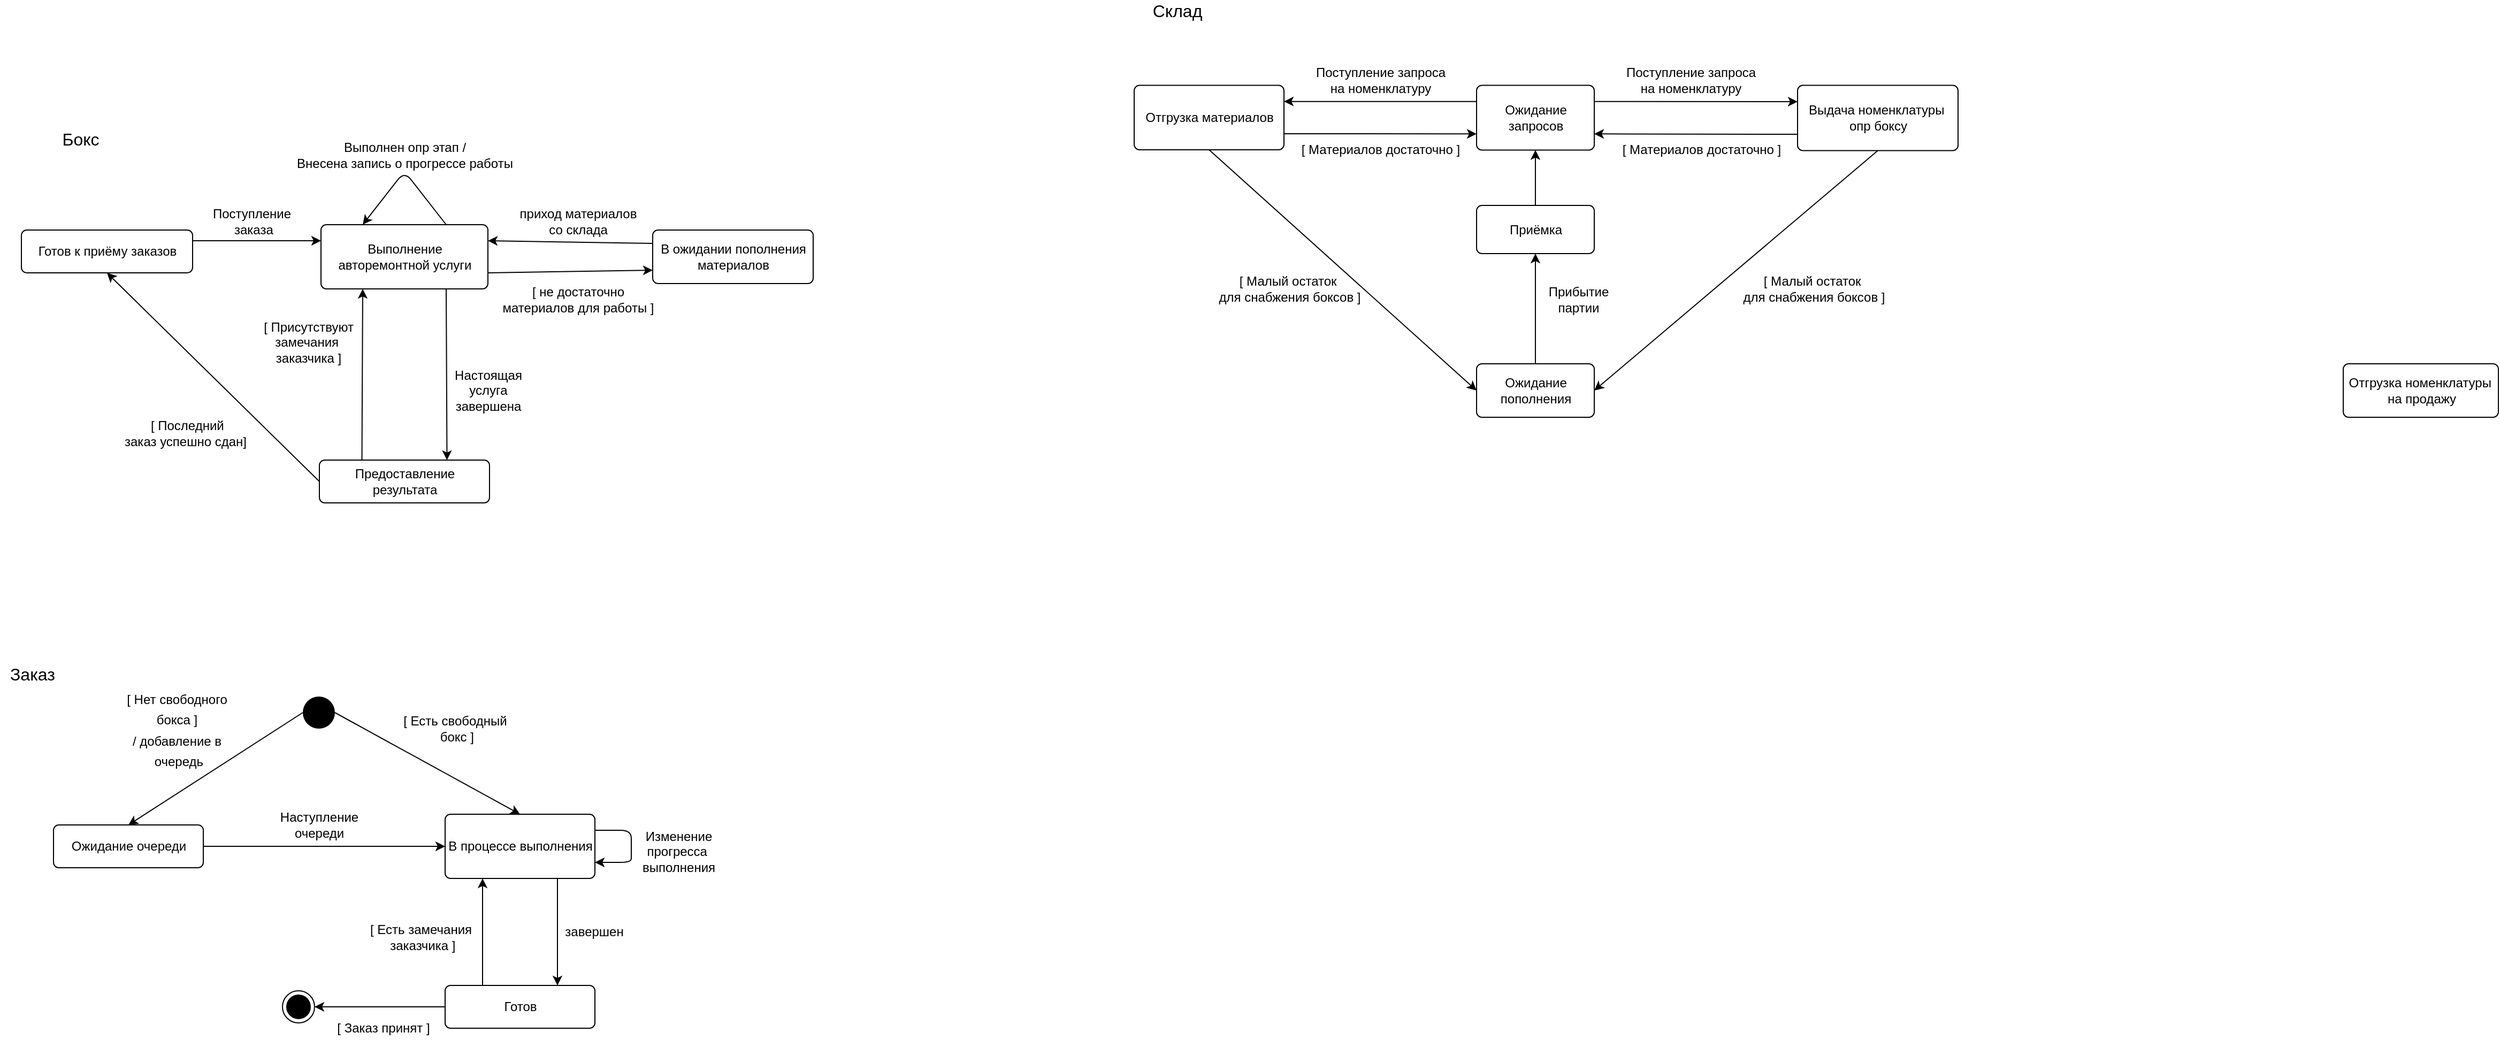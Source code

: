 <mxfile version="13.9.9" type="device"><diagram id="fXif7marQCDfZPh49PI1" name="Страница 1"><mxGraphModel dx="868" dy="910" grid="1" gridSize="10" guides="1" tooltips="1" connect="1" arrows="1" fold="1" page="0" pageScale="1" pageWidth="827" pageHeight="1169" math="0" shadow="0"><root><mxCell id="0"/><mxCell id="1" parent="0"/><mxCell id="mcLNqlT3ILKfCt37ZfLR-2" value="Выполнение &lt;br&gt;авторемонтной услуги" style="html=1;align=center;verticalAlign=middle;rounded=1;absoluteArcSize=1;arcSize=10;dashed=0;" parent="1" vertex="1"><mxGeometry x="330" y="130" width="156" height="60" as="geometry"/></mxCell><mxCell id="mcLNqlT3ILKfCt37ZfLR-3" value="Готов к приёму заказов" style="html=1;align=center;verticalAlign=middle;rounded=1;absoluteArcSize=1;arcSize=10;dashed=0;" parent="1" vertex="1"><mxGeometry x="50" y="135" width="160" height="40" as="geometry"/></mxCell><mxCell id="mcLNqlT3ILKfCt37ZfLR-4" value="В ожидании пополнения&lt;br&gt;материалов" style="html=1;align=center;verticalAlign=middle;rounded=1;absoluteArcSize=1;arcSize=10;dashed=0;" parent="1" vertex="1"><mxGeometry x="640" y="135" width="150" height="50" as="geometry"/></mxCell><mxCell id="mcLNqlT3ILKfCt37ZfLR-7" value="" style="endArrow=classic;html=1;entryX=0;entryY=0.75;entryDx=0;entryDy=0;exitX=1;exitY=0.75;exitDx=0;exitDy=0;" parent="1" source="mcLNqlT3ILKfCt37ZfLR-2" target="mcLNqlT3ILKfCt37ZfLR-4" edge="1"><mxGeometry width="50" height="50" relative="1" as="geometry"><mxPoint x="210" y="370" as="sourcePoint"/><mxPoint x="260" y="320" as="targetPoint"/></mxGeometry></mxCell><mxCell id="mcLNqlT3ILKfCt37ZfLR-8" value="" style="endArrow=classic;html=1;entryX=1;entryY=0.25;entryDx=0;entryDy=0;exitX=0;exitY=0.25;exitDx=0;exitDy=0;" parent="1" source="mcLNqlT3ILKfCt37ZfLR-4" target="mcLNqlT3ILKfCt37ZfLR-2" edge="1"><mxGeometry width="50" height="50" relative="1" as="geometry"><mxPoint x="170" y="470" as="sourcePoint"/><mxPoint x="220" y="420" as="targetPoint"/></mxGeometry></mxCell><mxCell id="mcLNqlT3ILKfCt37ZfLR-9" value="" style="endArrow=classic;html=1;entryX=0;entryY=0.25;entryDx=0;entryDy=0;exitX=1;exitY=0.25;exitDx=0;exitDy=0;" parent="1" source="mcLNqlT3ILKfCt37ZfLR-3" target="mcLNqlT3ILKfCt37ZfLR-2" edge="1"><mxGeometry width="50" height="50" relative="1" as="geometry"><mxPoint x="200" y="300" as="sourcePoint"/><mxPoint x="250" y="250" as="targetPoint"/></mxGeometry></mxCell><mxCell id="mcLNqlT3ILKfCt37ZfLR-10" value="" style="endArrow=classic;html=1;entryX=0.75;entryY=0;entryDx=0;entryDy=0;exitX=0.75;exitY=1;exitDx=0;exitDy=0;" parent="1" source="mcLNqlT3ILKfCt37ZfLR-2" target="dSHIVUAVFMnjd4wewk7s-4" edge="1"><mxGeometry width="50" height="50" relative="1" as="geometry"><mxPoint x="110" y="360" as="sourcePoint"/><mxPoint x="160" y="310" as="targetPoint"/></mxGeometry></mxCell><mxCell id="mcLNqlT3ILKfCt37ZfLR-11" value="Поступление&lt;br&gt;&amp;nbsp;заказа" style="text;html=1;align=center;verticalAlign=middle;resizable=0;points=[];autosize=1;" parent="1" vertex="1"><mxGeometry x="220" y="112" width="90" height="30" as="geometry"/></mxCell><mxCell id="mcLNqlT3ILKfCt37ZfLR-12" value="Настоящая &lt;br&gt;услуга &lt;br&gt;завершена" style="text;html=1;align=center;verticalAlign=middle;resizable=0;points=[];autosize=1;rotation=0;" parent="1" vertex="1"><mxGeometry x="446" y="260" width="80" height="50" as="geometry"/></mxCell><mxCell id="mcLNqlT3ILKfCt37ZfLR-13" value="[ не достаточно &lt;br&gt;материалов для работы ]" style="text;html=1;align=center;verticalAlign=middle;resizable=0;points=[];autosize=1;" parent="1" vertex="1"><mxGeometry x="490" y="185" width="160" height="30" as="geometry"/></mxCell><mxCell id="mcLNqlT3ILKfCt37ZfLR-14" value="приход материалов&lt;br&gt;со склада" style="text;html=1;align=center;verticalAlign=middle;resizable=0;points=[];autosize=1;" parent="1" vertex="1"><mxGeometry x="510" y="112" width="120" height="30" as="geometry"/></mxCell><mxCell id="dSHIVUAVFMnjd4wewk7s-4" value="Предоставление &lt;br&gt;результата" style="html=1;align=center;verticalAlign=middle;rounded=1;absoluteArcSize=1;arcSize=10;dashed=0;" parent="1" vertex="1"><mxGeometry x="328.5" y="350" width="159" height="40" as="geometry"/></mxCell><mxCell id="dSHIVUAVFMnjd4wewk7s-7" value="" style="endArrow=classic;html=1;entryX=0.5;entryY=1;entryDx=0;entryDy=0;exitX=0;exitY=0.5;exitDx=0;exitDy=0;" parent="1" source="dSHIVUAVFMnjd4wewk7s-4" target="mcLNqlT3ILKfCt37ZfLR-3" edge="1"><mxGeometry width="50" height="50" relative="1" as="geometry"><mxPoint x="220" y="380" as="sourcePoint"/><mxPoint x="270" y="330" as="targetPoint"/></mxGeometry></mxCell><mxCell id="dSHIVUAVFMnjd4wewk7s-8" value="" style="endArrow=classic;html=1;entryX=0.25;entryY=1;entryDx=0;entryDy=0;exitX=0.25;exitY=0;exitDx=0;exitDy=0;" parent="1" source="dSHIVUAVFMnjd4wewk7s-4" target="mcLNqlT3ILKfCt37ZfLR-2" edge="1"><mxGeometry width="50" height="50" relative="1" as="geometry"><mxPoint x="370" y="350" as="sourcePoint"/><mxPoint x="420" y="300" as="targetPoint"/></mxGeometry></mxCell><mxCell id="dSHIVUAVFMnjd4wewk7s-9" value="[ Присутствуют&lt;br&gt;замечания&amp;nbsp;&lt;br&gt;заказчика ]" style="text;html=1;align=center;verticalAlign=middle;resizable=0;points=[];autosize=1;" parent="1" vertex="1"><mxGeometry x="268" y="215" width="100" height="50" as="geometry"/></mxCell><mxCell id="dSHIVUAVFMnjd4wewk7s-10" value="&amp;nbsp;[ Последний &lt;br&gt;заказ успешно сдан]" style="text;html=1;align=center;verticalAlign=middle;resizable=0;points=[];autosize=1;" parent="1" vertex="1"><mxGeometry x="138" y="310" width="130" height="30" as="geometry"/></mxCell><mxCell id="dSHIVUAVFMnjd4wewk7s-11" value="" style="endArrow=classic;html=1;entryX=0.25;entryY=0;entryDx=0;entryDy=0;exitX=0.75;exitY=0;exitDx=0;exitDy=0;" parent="1" source="mcLNqlT3ILKfCt37ZfLR-2" target="mcLNqlT3ILKfCt37ZfLR-2" edge="1"><mxGeometry width="50" height="50" relative="1" as="geometry"><mxPoint x="490" y="90" as="sourcePoint"/><mxPoint x="560" y="60" as="targetPoint"/><Array as="points"><mxPoint x="408" y="80"/></Array></mxGeometry></mxCell><mxCell id="dSHIVUAVFMnjd4wewk7s-12" value="Выполнен опр этап /&lt;br&gt;Внесена запись о прогрессе работы" style="text;html=1;align=center;verticalAlign=middle;resizable=0;points=[];autosize=1;" parent="1" vertex="1"><mxGeometry x="298" y="50" width="220" height="30" as="geometry"/></mxCell><mxCell id="natPY3xzSH6agE_IxAX5-1" value="Ожидание очереди" style="html=1;align=center;verticalAlign=middle;rounded=1;absoluteArcSize=1;arcSize=10;dashed=0;" parent="1" vertex="1"><mxGeometry x="80" y="691" width="140" height="40" as="geometry"/></mxCell><mxCell id="natPY3xzSH6agE_IxAX5-2" value="В процессе выполнения" style="html=1;align=center;verticalAlign=middle;rounded=1;absoluteArcSize=1;arcSize=10;dashed=0;" parent="1" vertex="1"><mxGeometry x="446" y="681" width="140" height="60" as="geometry"/></mxCell><mxCell id="natPY3xzSH6agE_IxAX5-3" value="Бокс" style="text;html=1;align=center;verticalAlign=middle;resizable=0;points=[];autosize=1;fontSize=16;" parent="1" vertex="1"><mxGeometry x="80" y="40" width="50" height="20" as="geometry"/></mxCell><mxCell id="natPY3xzSH6agE_IxAX5-4" value="" style="ellipse;fillColor=#000000;strokeColor=none;fontSize=16;" parent="1" vertex="1"><mxGeometry x="313" y="571" width="30" height="30" as="geometry"/></mxCell><mxCell id="natPY3xzSH6agE_IxAX5-5" value="" style="endArrow=classic;html=1;fontSize=16;exitX=0;exitY=0.5;exitDx=0;exitDy=0;entryX=0.5;entryY=0;entryDx=0;entryDy=0;" parent="1" source="natPY3xzSH6agE_IxAX5-4" target="natPY3xzSH6agE_IxAX5-1" edge="1"><mxGeometry width="50" height="50" relative="1" as="geometry"><mxPoint x="120" y="811" as="sourcePoint"/><mxPoint x="170" y="761" as="targetPoint"/></mxGeometry></mxCell><mxCell id="natPY3xzSH6agE_IxAX5-6" value="" style="endArrow=classic;html=1;fontSize=16;exitX=1;exitY=0.5;exitDx=0;exitDy=0;entryX=0.5;entryY=0;entryDx=0;entryDy=0;" parent="1" source="natPY3xzSH6agE_IxAX5-4" target="natPY3xzSH6agE_IxAX5-2" edge="1"><mxGeometry width="50" height="50" relative="1" as="geometry"><mxPoint x="430" y="671" as="sourcePoint"/><mxPoint x="480" y="621" as="targetPoint"/></mxGeometry></mxCell><mxCell id="natPY3xzSH6agE_IxAX5-7" value="Заказ" style="text;html=1;align=center;verticalAlign=middle;resizable=0;points=[];autosize=1;fontSize=16;" parent="1" vertex="1"><mxGeometry x="30" y="540" width="60" height="20" as="geometry"/></mxCell><mxCell id="natPY3xzSH6agE_IxAX5-9" value="" style="endArrow=classic;html=1;fontSize=16;exitX=1;exitY=0.5;exitDx=0;exitDy=0;entryX=0;entryY=0.5;entryDx=0;entryDy=0;" parent="1" source="natPY3xzSH6agE_IxAX5-1" target="natPY3xzSH6agE_IxAX5-2" edge="1"><mxGeometry width="50" height="50" relative="1" as="geometry"><mxPoint x="200" y="851" as="sourcePoint"/><mxPoint x="250" y="801" as="targetPoint"/></mxGeometry></mxCell><mxCell id="natPY3xzSH6agE_IxAX5-10" value="&lt;span style=&quot;font-size: 12px&quot;&gt;[ Нет свободного &lt;br&gt;бокса ]&lt;br&gt;/ добавление в&lt;br&gt;&amp;nbsp;очередь&lt;br&gt;&lt;/span&gt;" style="text;html=1;align=center;verticalAlign=middle;resizable=0;points=[];autosize=1;fontSize=16;" parent="1" vertex="1"><mxGeometry x="140" y="556" width="110" height="90" as="geometry"/></mxCell><mxCell id="natPY3xzSH6agE_IxAX5-11" value="[ Есть свободный&lt;br&gt;&amp;nbsp;бокс ]" style="text;html=1;align=center;verticalAlign=middle;resizable=0;points=[];autosize=1;fontSize=12;" parent="1" vertex="1"><mxGeometry x="400" y="586" width="110" height="30" as="geometry"/></mxCell><mxCell id="natPY3xzSH6agE_IxAX5-12" value="Наступление &lt;br&gt;очереди" style="text;html=1;align=center;verticalAlign=middle;resizable=0;points=[];autosize=1;fontSize=12;" parent="1" vertex="1"><mxGeometry x="283" y="676" width="90" height="30" as="geometry"/></mxCell><mxCell id="natPY3xzSH6agE_IxAX5-13" value="" style="endArrow=classic;html=1;fontSize=12;exitX=1;exitY=0.25;exitDx=0;exitDy=0;entryX=1;entryY=0.75;entryDx=0;entryDy=0;" parent="1" source="natPY3xzSH6agE_IxAX5-2" target="natPY3xzSH6agE_IxAX5-2" edge="1"><mxGeometry width="50" height="50" relative="1" as="geometry"><mxPoint x="440" y="891" as="sourcePoint"/><mxPoint x="660" y="741" as="targetPoint"/><Array as="points"><mxPoint x="620" y="696"/><mxPoint x="620" y="711"/><mxPoint x="620" y="726"/></Array></mxGeometry></mxCell><mxCell id="natPY3xzSH6agE_IxAX5-14" value="Изменение&lt;br&gt;прогресса&amp;nbsp;&lt;br&gt;выполнения" style="text;html=1;align=center;verticalAlign=middle;resizable=0;points=[];autosize=1;fontSize=12;" parent="1" vertex="1"><mxGeometry x="624" y="691" width="80" height="50" as="geometry"/></mxCell><mxCell id="natPY3xzSH6agE_IxAX5-16" value="Готов" style="html=1;align=center;verticalAlign=middle;rounded=1;absoluteArcSize=1;arcSize=10;dashed=0;fontSize=12;" parent="1" vertex="1"><mxGeometry x="446" y="841" width="140" height="40" as="geometry"/></mxCell><mxCell id="natPY3xzSH6agE_IxAX5-17" value="" style="endArrow=classic;html=1;fontSize=12;entryX=0.25;entryY=1;entryDx=0;entryDy=0;exitX=0.25;exitY=0;exitDx=0;exitDy=0;" parent="1" source="natPY3xzSH6agE_IxAX5-16" target="natPY3xzSH6agE_IxAX5-2" edge="1"><mxGeometry width="50" height="50" relative="1" as="geometry"><mxPoint x="350" y="951" as="sourcePoint"/><mxPoint x="400" y="901" as="targetPoint"/></mxGeometry></mxCell><mxCell id="natPY3xzSH6agE_IxAX5-18" value="" style="endArrow=classic;html=1;fontSize=12;exitX=0.75;exitY=1;exitDx=0;exitDy=0;entryX=0.75;entryY=0;entryDx=0;entryDy=0;" parent="1" source="natPY3xzSH6agE_IxAX5-2" target="natPY3xzSH6agE_IxAX5-16" edge="1"><mxGeometry width="50" height="50" relative="1" as="geometry"><mxPoint x="290" y="871" as="sourcePoint"/><mxPoint x="340" y="821" as="targetPoint"/></mxGeometry></mxCell><mxCell id="natPY3xzSH6agE_IxAX5-20" value="[ Есть замечания&lt;br&gt;&amp;nbsp;заказчика ]" style="text;html=1;align=center;verticalAlign=middle;resizable=0;points=[];autosize=1;fontSize=12;" parent="1" vertex="1"><mxGeometry x="368" y="781" width="110" height="30" as="geometry"/></mxCell><mxCell id="natPY3xzSH6agE_IxAX5-24" value="завершен" style="text;html=1;align=center;verticalAlign=middle;resizable=0;points=[];autosize=1;fontSize=12;" parent="1" vertex="1"><mxGeometry x="550" y="781" width="70" height="20" as="geometry"/></mxCell><mxCell id="natPY3xzSH6agE_IxAX5-25" value="" style="endArrow=classic;html=1;fontSize=12;entryX=1;entryY=0.5;entryDx=0;entryDy=0;exitX=0;exitY=0.5;exitDx=0;exitDy=0;" parent="1" source="natPY3xzSH6agE_IxAX5-16" target="natPY3xzSH6agE_IxAX5-27" edge="1"><mxGeometry width="50" height="50" relative="1" as="geometry"><mxPoint x="390" y="861" as="sourcePoint"/><mxPoint x="220" y="861" as="targetPoint"/></mxGeometry></mxCell><mxCell id="natPY3xzSH6agE_IxAX5-27" value="" style="ellipse;html=1;shape=endState;fillColor=#000000;strokeColor=#000000;fontSize=12;" parent="1" vertex="1"><mxGeometry x="294" y="846" width="30" height="30" as="geometry"/></mxCell><mxCell id="natPY3xzSH6agE_IxAX5-28" value="[ Заказ принят ]" style="text;html=1;align=center;verticalAlign=middle;resizable=0;points=[];autosize=1;fontSize=12;" parent="1" vertex="1"><mxGeometry x="338" y="871" width="100" height="20" as="geometry"/></mxCell><mxCell id="natPY3xzSH6agE_IxAX5-33" value="Ожидание&lt;br&gt;запросов" style="html=1;align=center;verticalAlign=middle;rounded=1;absoluteArcSize=1;arcSize=10;dashed=0;fontSize=12;" parent="1" vertex="1"><mxGeometry x="1410" y="-0.25" width="110" height="60.5" as="geometry"/></mxCell><mxCell id="natPY3xzSH6agE_IxAX5-34" value="&lt;font style=&quot;font-size: 16px&quot;&gt;Склад&lt;/font&gt;" style="text;html=1;align=center;verticalAlign=middle;resizable=0;points=[];autosize=1;fontSize=12;" parent="1" vertex="1"><mxGeometry x="1100" y="-80" width="60" height="20" as="geometry"/></mxCell><mxCell id="natPY3xzSH6agE_IxAX5-35" value="Выдача номенклатуры&amp;nbsp;&lt;br&gt;опр боксу" style="html=1;align=center;verticalAlign=middle;rounded=1;absoluteArcSize=1;arcSize=10;dashed=0;fontSize=12;" parent="1" vertex="1"><mxGeometry x="1710" y="-0.25" width="150" height="61" as="geometry"/></mxCell><mxCell id="natPY3xzSH6agE_IxAX5-36" value="" style="endArrow=classic;html=1;fontSize=12;exitX=1;exitY=0.25;exitDx=0;exitDy=0;entryX=0;entryY=0.25;entryDx=0;entryDy=0;" parent="1" source="natPY3xzSH6agE_IxAX5-33" target="natPY3xzSH6agE_IxAX5-35" edge="1"><mxGeometry width="50" height="50" relative="1" as="geometry"><mxPoint x="1550" y="200" as="sourcePoint"/><mxPoint x="1600" y="150" as="targetPoint"/></mxGeometry></mxCell><mxCell id="natPY3xzSH6agE_IxAX5-37" value="Поступление запроса&lt;br&gt;на номенклатуру" style="text;html=1;align=center;verticalAlign=middle;resizable=0;points=[];autosize=1;fontSize=12;" parent="1" vertex="1"><mxGeometry x="1540" y="-20" width="140" height="30" as="geometry"/></mxCell><mxCell id="natPY3xzSH6agE_IxAX5-38" value="" style="endArrow=classic;html=1;fontSize=12;entryX=1;entryY=0.75;entryDx=0;entryDy=0;exitX=0;exitY=0.75;exitDx=0;exitDy=0;" parent="1" source="natPY3xzSH6agE_IxAX5-35" target="natPY3xzSH6agE_IxAX5-33" edge="1"><mxGeometry width="50" height="50" relative="1" as="geometry"><mxPoint x="1570" y="230" as="sourcePoint"/><mxPoint x="1620" y="180" as="targetPoint"/></mxGeometry></mxCell><mxCell id="natPY3xzSH6agE_IxAX5-39" value="Ожидание&lt;br&gt;пополнения" style="html=1;align=center;verticalAlign=middle;rounded=1;absoluteArcSize=1;arcSize=10;dashed=0;fontSize=12;" parent="1" vertex="1"><mxGeometry x="1410" y="260" width="110" height="50" as="geometry"/></mxCell><mxCell id="natPY3xzSH6agE_IxAX5-40" value="" style="endArrow=classic;html=1;fontSize=12;entryX=1;entryY=0.5;entryDx=0;entryDy=0;exitX=0.5;exitY=1;exitDx=0;exitDy=0;" parent="1" source="natPY3xzSH6agE_IxAX5-35" target="natPY3xzSH6agE_IxAX5-39" edge="1"><mxGeometry width="50" height="50" relative="1" as="geometry"><mxPoint x="1483" y="150" as="sourcePoint"/><mxPoint x="1550" y="190" as="targetPoint"/></mxGeometry></mxCell><mxCell id="natPY3xzSH6agE_IxAX5-41" value="[ Малый остаток&amp;nbsp;&lt;br&gt;для снабжения боксов ]" style="text;html=1;align=center;verticalAlign=middle;resizable=0;points=[];autosize=1;fontSize=12;" parent="1" vertex="1"><mxGeometry x="1650" y="175" width="150" height="30" as="geometry"/></mxCell><mxCell id="natPY3xzSH6agE_IxAX5-42" value="Приёмка" style="html=1;align=center;verticalAlign=middle;rounded=1;absoluteArcSize=1;arcSize=10;dashed=0;fontSize=12;" parent="1" vertex="1"><mxGeometry x="1410" y="112" width="110" height="45" as="geometry"/></mxCell><mxCell id="natPY3xzSH6agE_IxAX5-43" value="" style="endArrow=classic;html=1;fontSize=12;entryX=0.5;entryY=1;entryDx=0;entryDy=0;exitX=0.5;exitY=0;exitDx=0;exitDy=0;" parent="1" source="natPY3xzSH6agE_IxAX5-39" target="natPY3xzSH6agE_IxAX5-42" edge="1"><mxGeometry width="50" height="50" relative="1" as="geometry"><mxPoint x="1200" y="340" as="sourcePoint"/><mxPoint x="1250" y="290" as="targetPoint"/></mxGeometry></mxCell><mxCell id="natPY3xzSH6agE_IxAX5-44" value="Прибытие &lt;br&gt;партии" style="text;html=1;align=center;verticalAlign=middle;resizable=0;points=[];autosize=1;fontSize=12;" parent="1" vertex="1"><mxGeometry x="1470" y="185" width="70" height="30" as="geometry"/></mxCell><mxCell id="natPY3xzSH6agE_IxAX5-45" value="" style="endArrow=classic;html=1;fontSize=12;exitX=0.5;exitY=0;exitDx=0;exitDy=0;entryX=0.5;entryY=1;entryDx=0;entryDy=0;" parent="1" source="natPY3xzSH6agE_IxAX5-42" target="natPY3xzSH6agE_IxAX5-33" edge="1"><mxGeometry width="50" height="50" relative="1" as="geometry"><mxPoint x="1280" y="60" as="sourcePoint"/><mxPoint x="1330" y="10" as="targetPoint"/></mxGeometry></mxCell><mxCell id="natPY3xzSH6agE_IxAX5-48" value="Отгрузка номенклатуры&amp;nbsp;&lt;br&gt;на продажу" style="html=1;align=center;verticalAlign=middle;rounded=1;absoluteArcSize=1;arcSize=10;dashed=0;fontSize=12;" parent="1" vertex="1"><mxGeometry x="2220" y="260" width="145" height="50" as="geometry"/></mxCell><mxCell id="natPY3xzSH6agE_IxAX5-49" value="[ Материалов достаточно ]" style="text;html=1;align=center;verticalAlign=middle;resizable=0;points=[];autosize=1;fontSize=12;" parent="1" vertex="1"><mxGeometry x="1540" y="50" width="160" height="20" as="geometry"/></mxCell><mxCell id="natPY3xzSH6agE_IxAX5-50" value="Отгрузка материалов" style="html=1;align=center;verticalAlign=middle;rounded=1;absoluteArcSize=1;arcSize=10;dashed=0;fontSize=12;" parent="1" vertex="1"><mxGeometry x="1090" y="-0.25" width="140" height="60.25" as="geometry"/></mxCell><mxCell id="natPY3xzSH6agE_IxAX5-51" value="" style="endArrow=classic;html=1;fontSize=12;exitX=0.5;exitY=1;exitDx=0;exitDy=0;entryX=0;entryY=0.5;entryDx=0;entryDy=0;" parent="1" source="natPY3xzSH6agE_IxAX5-50" target="natPY3xzSH6agE_IxAX5-39" edge="1"><mxGeometry width="50" height="50" relative="1" as="geometry"><mxPoint x="1220" y="250" as="sourcePoint"/><mxPoint x="1270" y="200" as="targetPoint"/></mxGeometry></mxCell><mxCell id="natPY3xzSH6agE_IxAX5-53" value="" style="endArrow=classic;html=1;fontSize=12;entryX=1;entryY=0.25;entryDx=0;entryDy=0;exitX=0;exitY=0.25;exitDx=0;exitDy=0;" parent="1" source="natPY3xzSH6agE_IxAX5-33" target="natPY3xzSH6agE_IxAX5-50" edge="1"><mxGeometry width="50" height="50" relative="1" as="geometry"><mxPoint x="1300" y="120" as="sourcePoint"/><mxPoint x="1310" y="20" as="targetPoint"/></mxGeometry></mxCell><mxCell id="natPY3xzSH6agE_IxAX5-56" value="" style="endArrow=classic;html=1;fontSize=12;entryX=0;entryY=0.75;entryDx=0;entryDy=0;exitX=1;exitY=0.75;exitDx=0;exitDy=0;" parent="1" source="natPY3xzSH6agE_IxAX5-50" target="natPY3xzSH6agE_IxAX5-33" edge="1"><mxGeometry width="50" height="50" relative="1" as="geometry"><mxPoint x="1300" y="45" as="sourcePoint"/><mxPoint x="1340" y="70" as="targetPoint"/></mxGeometry></mxCell><mxCell id="natPY3xzSH6agE_IxAX5-57" value="[ Малый остаток&amp;nbsp;&lt;br&gt;для снабжения боксов ]" style="text;html=1;align=center;verticalAlign=middle;resizable=0;points=[];autosize=1;fontSize=12;" parent="1" vertex="1"><mxGeometry x="1160" y="175" width="150" height="30" as="geometry"/></mxCell><mxCell id="natPY3xzSH6agE_IxAX5-58" value="Поступление запроса&lt;br&gt;на номенклатуру" style="text;html=1;align=center;verticalAlign=middle;resizable=0;points=[];autosize=1;fontSize=12;" parent="1" vertex="1"><mxGeometry x="1250" y="-20" width="140" height="30" as="geometry"/></mxCell><mxCell id="natPY3xzSH6agE_IxAX5-59" value="[ Материалов достаточно ]" style="text;html=1;align=center;verticalAlign=middle;resizable=0;points=[];autosize=1;fontSize=12;" parent="1" vertex="1"><mxGeometry x="1240" y="50" width="160" height="20" as="geometry"/></mxCell></root></mxGraphModel></diagram></mxfile>